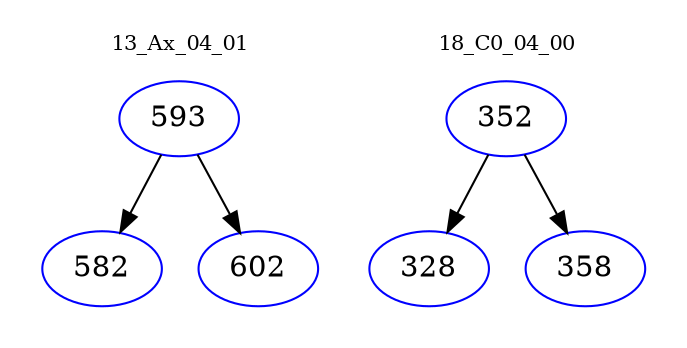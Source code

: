 digraph{
subgraph cluster_0 {
color = white
label = "13_Ax_04_01";
fontsize=10;
T0_593 [label="593", color="blue"]
T0_593 -> T0_582 [color="black"]
T0_582 [label="582", color="blue"]
T0_593 -> T0_602 [color="black"]
T0_602 [label="602", color="blue"]
}
subgraph cluster_1 {
color = white
label = "18_C0_04_00";
fontsize=10;
T1_352 [label="352", color="blue"]
T1_352 -> T1_328 [color="black"]
T1_328 [label="328", color="blue"]
T1_352 -> T1_358 [color="black"]
T1_358 [label="358", color="blue"]
}
}
